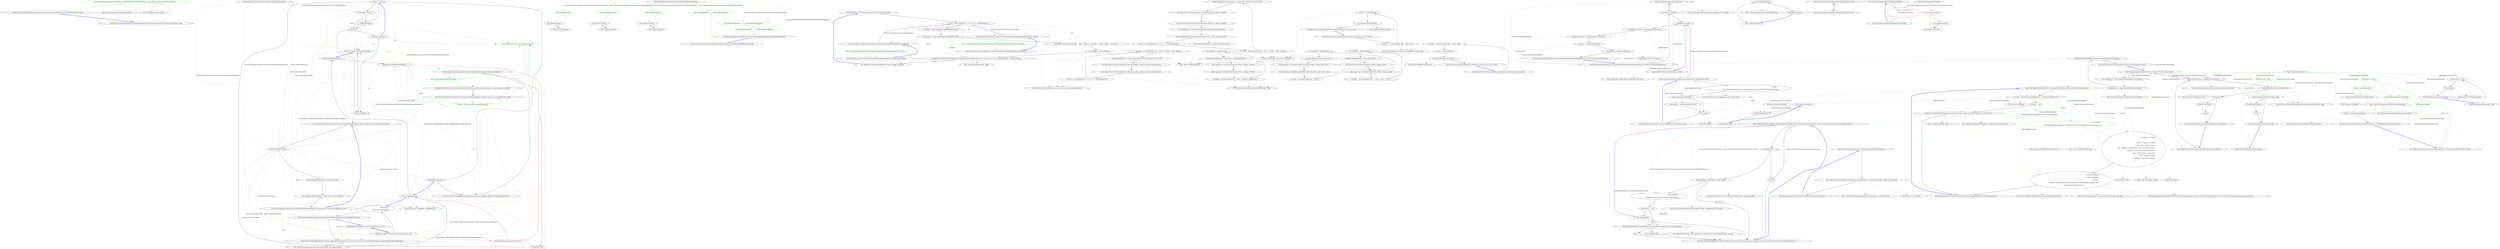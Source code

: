 digraph  {
d51 [label="return templateContents.Replace(''[DETAILS]'', StaticConfiguration.DisableErrorTraces ? String.Empty : context.GetExceptionDetails());", span="108-108", cluster="Nancy.ErrorHandling.DefaultErrorHandler.PopulateErrorInfo(Nancy.HttpStatusCode, Nancy.NancyContext, string)", color=green, community=0];
d50 [label="Entry Nancy.ErrorHandling.DefaultErrorHandler.PopulateErrorInfo(Nancy.HttpStatusCode, Nancy.NancyContext, string)", span="106-106", cluster="Nancy.ErrorHandling.DefaultErrorHandler.PopulateErrorInfo(Nancy.HttpStatusCode, Nancy.NancyContext, string)"];
d52 [label="Exit Nancy.ErrorHandling.DefaultErrorHandler.PopulateErrorInfo(Nancy.HttpStatusCode, Nancy.NancyContext, string)", span="106-106", cluster="Nancy.ErrorHandling.DefaultErrorHandler.PopulateErrorInfo(Nancy.HttpStatusCode, Nancy.NancyContext, string)"];
d53 [label="Entry Nancy.NancyContext.GetExceptionDetails()", span="67-67", cluster="Nancy.NancyContext.GetExceptionDetails()"];
d54 [label="Entry string.Replace(string, string)", span="0-0", cluster="string.Replace(string, string)"];
m1_14 [label="Domain != null", span="65-65", cluster="Nancy.Cookies.NancyCookie.ToString()", file="NancyCookie.cs"];
m1_15 [label="sb.Append(''; domain='')", span="67-67", cluster="Nancy.Cookies.NancyCookie.ToString()", file="NancyCookie.cs"];
m1_16 [label="sb.Append(Domain)", span="68-68", cluster="Nancy.Cookies.NancyCookie.ToString()", file="NancyCookie.cs"];
m1_17 [label=HttpOnly, span="71-71", cluster="Nancy.Cookies.NancyCookie.ToString()", file="NancyCookie.cs"];
m1_18 [label="sb.Append(''; HttpOnly'')", span="73-73", cluster="Nancy.Cookies.NancyCookie.ToString()", file="NancyCookie.cs"];
m1_19 [label="return sb.ToString();", span="76-76", cluster="Nancy.Cookies.NancyCookie.ToString()", file="NancyCookie.cs"];
m1_24 [label="Assert.Equal(result.StatusCode, HttpStatusCode.OK)", span="41-41", cluster="Nancy.ViewEngines.DotLiquid.Tests.Functional.PartialRenderingFixture.Should_render_view_with_singlequoted_partial()", file="NancyCookie.cs", color=green, community=0];
m1_26 [label="Exit Nancy.ViewEngines.DotLiquid.Tests.Functional.PartialRenderingFixture.Should_render_view_with_singlequoted_partial()", span="34-34", cluster="Nancy.ViewEngines.DotLiquid.Tests.Functional.PartialRenderingFixture.Should_render_view_with_singlequoted_partial()", file="NancyCookie.cs"];
m1_20 [label="Exit Nancy.Cookies.NancyCookie.ToString()", span="53-53", cluster="Nancy.Cookies.NancyCookie.ToString()", file="NancyCookie.cs"];
m1_13 [label="sb.Append('' GMT'')", span="62-62", cluster="Nancy.Cookies.NancyCookie.ToString()", file="NancyCookie.cs"];
m1_23 [label="var result = this.browser.Get(''/singlequotedpartial'')", span="38-38", cluster="Nancy.ViewEngines.DotLiquid.Tests.Functional.PartialRenderingFixture.Should_render_view_with_singlequoted_partial()", file="NancyCookie.cs", color=green, community=0];
m1_2 [label="this.browser =\r\n                new Browser(bootstrapper)", span="17-18", cluster="Nancy.ViewEngines.DotLiquid.Tests.Functional.PartialRenderingFixture.PartialRenderingFixture()", file="NancyCookie.cs"];
m1_3 [label="Exit Nancy.ViewEngines.DotLiquid.Tests.Functional.PartialRenderingFixture.PartialRenderingFixture()", span="9-9", cluster="Nancy.ViewEngines.DotLiquid.Tests.Functional.PartialRenderingFixture.PartialRenderingFixture()", file="NancyCookie.cs"];
m1_4 [label="Entry Nancy.Testing.ConfigurableBootstrapper.ConfigurableBootstrapper(System.Action<Nancy.Testing.ConfigurableBootstrapper.ConfigurableBoostrapperConfigurator>)", span="42-42", cluster="Nancy.Testing.ConfigurableBootstrapper.ConfigurableBootstrapper(System.Action<Nancy.Testing.ConfigurableBootstrapper.ConfigurableBoostrapperConfigurator>)", file="NancyCookie.cs"];
m1_5 [label="Entry Nancy.Testing.Browser.Browser(Nancy.Bootstrapper.INancyBootstrapper)", span="26-26", cluster="Nancy.Testing.Browser.Browser(Nancy.Bootstrapper.INancyBootstrapper)", file="NancyCookie.cs"];
m1_6 [label="Entry lambda expression", span="11-15", cluster="lambda expression", file="NancyCookie.cs"];
m1_22 [label="Entry Nancy.ViewEngines.DotLiquid.Tests.Functional.PartialRenderingFixture.Should_render_view_with_singlequoted_partial()", span="34-34", cluster="Nancy.ViewEngines.DotLiquid.Tests.Functional.PartialRenderingFixture.Should_render_view_with_singlequoted_partial()", file="NancyCookie.cs"];
m1_27 [label="Entry Nancy.ViewEngines.DotLiquid.Tests.Functional.PartialRenderingFixture.Should_render_view_with_doublequoted_partial()", span="46-46", cluster="Nancy.ViewEngines.DotLiquid.Tests.Functional.PartialRenderingFixture.Should_render_view_with_doublequoted_partial()", file="NancyCookie.cs"];
m1_7 [label="with.DisableAutoRegistration()", span="12-12", cluster="lambda expression", file="NancyCookie.cs"];
m1_8 [label="with.Module<PartialRenderingModule>()", span="13-13", cluster="lambda expression", file="NancyCookie.cs"];
m1_9 [label="with.RootPathProvider<RootPathProvider>()", span="14-14", cluster="lambda expression", color=red, community=0, file="NancyCookie.cs"];
m1_11 [label="Entry Nancy.Testing.ConfigurableBootstrapper.ConfigurableBoostrapperConfigurator.DisableAutoRegistration()", span="577-577", cluster="Nancy.Testing.ConfigurableBootstrapper.ConfigurableBoostrapperConfigurator.DisableAutoRegistration()", file="NancyCookie.cs"];
m1_12 [label="Entry Nancy.Testing.ConfigurableBootstrapper.ConfigurableBoostrapperConfigurator.Module<T>()", span="659-659", cluster="Nancy.Testing.ConfigurableBootstrapper.ConfigurableBoostrapperConfigurator.Module<T>()", file="NancyCookie.cs"];
m1_10 [label="Exit lambda expression", span="11-15", cluster="lambda expression", file="NancyCookie.cs"];
m1_21 [label="Entry System.Text.StringBuilder.StringBuilder(int)", span="0-0", cluster="System.Text.StringBuilder.StringBuilder(int)", file="NancyCookie.cs"];
m1_25 [label="Entry System.DateTime.ToUniversalTime()", span="0-0", cluster="System.DateTime.ToUniversalTime()", color=green, community=0, file="NancyCookie.cs"];
m1_0 [label="Entry Nancy.Cookies.NancyCookie.NancyCookie(string, string)", span="10-10", cluster="Nancy.Cookies.NancyCookie.NancyCookie(string, string)", file="NancyCookie.cs"];
m1_1 [label="Exit Nancy.Cookies.NancyCookie.NancyCookie(string, string)", span="10-10", cluster="Nancy.Cookies.NancyCookie.NancyCookie(string, string)", file="NancyCookie.cs"];
m1_38 [label="View[''unquotedpartial'']", span="62-62", cluster="lambda expression", color=green, community=0, file="NancyCookie.cs"];
m1_37 [label="Entry lambda expression", span="62-62", cluster="lambda expression", file="NancyCookie.cs"];
m1_39 [label="Exit lambda expression", span="62-62", cluster="lambda expression", file="NancyCookie.cs"];
m1_41 [label="View[''doublequotedpartial'']", span="64-64", cluster="lambda expression", color=green, community=0, file="NancyCookie.cs"];
m1_40 [label="Entry lambda expression", span="64-64", cluster="lambda expression", file="NancyCookie.cs"];
m1_42 [label="Exit lambda expression", span="64-64", cluster="lambda expression", file="NancyCookie.cs"];
m1_44 [label="View[''singlequotedpartial'']", span="66-66", cluster="lambda expression", color=green, community=0, file="NancyCookie.cs"];
m1_43 [label="Entry lambda expression", span="66-66", cluster="lambda expression", file="NancyCookie.cs"];
m1_45 [label="Exit lambda expression", span="66-66", cluster="lambda expression", file="NancyCookie.cs"];
m1_28 [label="Nancy.Cookies.NancyCookie", span="", cluster="Nancy.ViewEngines.DotLiquid.Tests.Functional.PartialRenderingFixture.Should_render_view_with_doublequoted_partial()", file="NancyCookie.cs"];
m1_29 [label="Assert.Equal(result.StatusCode, HttpStatusCode.OK)", span="53-53", cluster="Nancy.ViewEngines.DotLiquid.Tests.Functional.PartialRenderingFixture.Should_render_view_with_doublequoted_partial()", file="NancyCookie.cs"];
m1_30 [label="Assert.Equal(result.Body.AsString(), ''This content is from the partial'')", span="54-54", cluster="Nancy.ViewEngines.DotLiquid.Tests.Functional.PartialRenderingFixture.Should_render_view_with_doublequoted_partial()", file="NancyCookie.cs"];
m1_31 [label="Exit Nancy.ViewEngines.DotLiquid.Tests.Functional.PartialRenderingFixture.Should_render_view_with_doublequoted_partial()", span="46-46", cluster="Nancy.ViewEngines.DotLiquid.Tests.Functional.PartialRenderingFixture.Should_render_view_with_doublequoted_partial()", file="NancyCookie.cs"];
m1_32 [label="Entry Nancy.ViewEngines.DotLiquid.Tests.Functional.PartialRenderingModule.PartialRenderingModule()", span="60-60", cluster="Nancy.ViewEngines.DotLiquid.Tests.Functional.PartialRenderingModule.PartialRenderingModule()", file="NancyCookie.cs"];
m1_33 [label="Get[''/unquotedpartial''] = _ => View[''unquotedpartial'']", span="62-62", cluster="Nancy.ViewEngines.DotLiquid.Tests.Functional.PartialRenderingModule.PartialRenderingModule()", color=green, community=0, file="NancyCookie.cs"];
m1_34 [label="Get[''/doublequotedpartial''] = _ => View[''doublequotedpartial'']", span="64-64", cluster="Nancy.ViewEngines.DotLiquid.Tests.Functional.PartialRenderingModule.PartialRenderingModule()", color=green, community=0, file="NancyCookie.cs"];
m1_35 [label="Get[''/singlequotedpartial''] = _ => View[''singlequotedpartial'']", span="66-66", cluster="Nancy.ViewEngines.DotLiquid.Tests.Functional.PartialRenderingModule.PartialRenderingModule()", color=green, community=0, file="NancyCookie.cs"];
m1_36 [label="Exit Nancy.ViewEngines.DotLiquid.Tests.Functional.PartialRenderingModule.PartialRenderingModule()", span="60-60", cluster="Nancy.ViewEngines.DotLiquid.Tests.Functional.PartialRenderingModule.PartialRenderingModule()", file="NancyCookie.cs"];
m1_46 [label="Nancy.ViewEngines.DotLiquid.Tests.Functional.PartialRenderingFixture", span="", file="NancyCookie.cs"];
m1_47 [label="Nancy.ViewEngines.DotLiquid.Tests.Functional.PartialRenderingModule", span="", file="NancyCookie.cs"];
m2_32 [label="Entry Nancy.Tests.Unit.NancyCookieFixture.Should_stringify_everyting()", span="84-84", cluster="Nancy.Tests.Unit.NancyCookieFixture.Should_stringify_everyting()", file="NancyCookieFixture.cs"];
m2_33 [label="var date = new DateTime(2016, 11, 8, 9, 10, 11, DateTimeKind.Utc)", span="87-87", cluster="Nancy.Tests.Unit.NancyCookieFixture.Should_stringify_everyting()", file="NancyCookieFixture.cs"];
m2_34 [label="var tuesday = GetInvariantAbbreviatedWeekdayName(date)", span="88-88", cluster="Nancy.Tests.Unit.NancyCookieFixture.Should_stringify_everyting()", file="NancyCookieFixture.cs"];
m2_35 [label="var november = GetInvariantAbbreviatedMonthName(date)", span="89-89", cluster="Nancy.Tests.Unit.NancyCookieFixture.Should_stringify_everyting()", file="NancyCookieFixture.cs"];
m2_36 [label="var cookie = new NancyCookie(''paul'', ''blind'') { Expires = date, Path = ''/frank'', Domain = ''gmail.com'' }", span="90-90", cluster="Nancy.Tests.Unit.NancyCookieFixture.Should_stringify_everyting()", file="NancyCookieFixture.cs"];
m2_38 [label="stringified.ShouldEqual(string.Format(''paul=blind; path=/frank; expires={0}, 08-{1}-2016 09:10:11 GMT; domain=gmail.com'', tuesday, november))", span="96-96", cluster="Nancy.Tests.Unit.NancyCookieFixture.Should_stringify_everyting()", file="NancyCookieFixture.cs"];
m2_37 [label="var stringified = cookie.ToString()", span="93-93", cluster="Nancy.Tests.Unit.NancyCookieFixture.Should_stringify_everyting()", file="NancyCookieFixture.cs"];
m2_39 [label="Exit Nancy.Tests.Unit.NancyCookieFixture.Should_stringify_everyting()", span="84-84", cluster="Nancy.Tests.Unit.NancyCookieFixture.Should_stringify_everyting()", file="NancyCookieFixture.cs"];
m2_7 [label="Entry object.ShouldEqual(object)", span="80-80", cluster="object.ShouldEqual(object)", file="NancyCookieFixture.cs"];
m2_41 [label="Entry Nancy.Tests.Unit.NancyCookieFixture.GetInvariantAbbreviatedMonthName(System.DateTime)", span="119-119", cluster="Nancy.Tests.Unit.NancyCookieFixture.GetInvariantAbbreviatedMonthName(System.DateTime)", file="NancyCookieFixture.cs"];
m2_56 [label="return CultureInfo.InvariantCulture.DateTimeFormat.AbbreviatedMonthNames[dateTime.Month - 1];", span="121-121", cluster="Nancy.Tests.Unit.NancyCookieFixture.GetInvariantAbbreviatedMonthName(System.DateTime)", file="NancyCookieFixture.cs", color=green, community=0];
m2_57 [label="Exit Nancy.Tests.Unit.NancyCookieFixture.GetInvariantAbbreviatedMonthName(System.DateTime)", span="119-119", cluster="Nancy.Tests.Unit.NancyCookieFixture.GetInvariantAbbreviatedMonthName(System.DateTime)", file="NancyCookieFixture.cs"];
m2_5 [label="Entry Nancy.Cookies.NancyCookie.NancyCookie(string, string)", span="10-10", cluster="Nancy.Cookies.NancyCookie.NancyCookie(string, string)", file="NancyCookieFixture.cs"];
m2_50 [label="Entry Nancy.Tests.Unit.NancyCookieFixture.Should_add_http_only_if_set_to_true()", span="110-110", cluster="Nancy.Tests.Unit.NancyCookieFixture.Should_add_http_only_if_set_to_true()", file="NancyCookieFixture.cs"];
m2_51 [label="var cookie = new NancyCookie(''Test'', ''Value'', true)", span="112-112", cluster="Nancy.Tests.Unit.NancyCookieFixture.Should_add_http_only_if_set_to_true()", file="NancyCookieFixture.cs"];
m2_52 [label="var result = cookie.ToString()", span="114-114", cluster="Nancy.Tests.Unit.NancyCookieFixture.Should_add_http_only_if_set_to_true()", file="NancyCookieFixture.cs"];
m2_53 [label="result.ShouldContain(''HttpOnly'')", span="116-116", cluster="Nancy.Tests.Unit.NancyCookieFixture.Should_add_http_only_if_set_to_true()", file="NancyCookieFixture.cs"];
m2_54 [label="Exit Nancy.Tests.Unit.NancyCookieFixture.Should_add_http_only_if_set_to_true()", span="110-110", cluster="Nancy.Tests.Unit.NancyCookieFixture.Should_add_http_only_if_set_to_true()", file="NancyCookieFixture.cs"];
m2_14 [label="Entry Nancy.Tests.Unit.NancyCookieFixture.Should_stringify_an_expiry_to_english()", span="36-36", cluster="Nancy.Tests.Unit.NancyCookieFixture.Should_stringify_an_expiry_to_english()", file="NancyCookieFixture.cs"];
m2_15 [label="var originalCulture = System.Threading.Thread.CurrentThread.CurrentCulture", span="38-38", cluster="Nancy.Tests.Unit.NancyCookieFixture.Should_stringify_an_expiry_to_english()", file="NancyCookieFixture.cs"];
m2_16 [label="System.Threading.Thread.CurrentThread.CurrentCulture = new CultureInfo(''fr-FR'')", span="42-42", cluster="Nancy.Tests.Unit.NancyCookieFixture.Should_stringify_an_expiry_to_english()", file="NancyCookieFixture.cs"];
m2_17 [label="var date = new DateTime(2015, 10, 8, 9, 10, 11, DateTimeKind.Utc)", span="43-43", cluster="Nancy.Tests.Unit.NancyCookieFixture.Should_stringify_an_expiry_to_english()", file="NancyCookieFixture.cs"];
m2_18 [label="var cookie = new NancyCookie(''leto'', ''worm'') { Expires = date }.ToString()", span="46-46", cluster="Nancy.Tests.Unit.NancyCookieFixture.Should_stringify_an_expiry_to_english()", file="NancyCookieFixture.cs"];
m2_19 [label="cookie.ShouldEqual(''leto=worm; path=/; expires=Thu, 08-Oct-2015 09:10:11 GMT'')", span="49-49", cluster="Nancy.Tests.Unit.NancyCookieFixture.Should_stringify_an_expiry_to_english()", file="NancyCookieFixture.cs"];
m2_20 [label="Exit Nancy.Tests.Unit.NancyCookieFixture.Should_stringify_an_expiry_to_english()", span="36-36", cluster="Nancy.Tests.Unit.NancyCookieFixture.Should_stringify_an_expiry_to_english()", file="NancyCookieFixture.cs"];
m2_8 [label="Entry Nancy.Tests.Unit.NancyCookieFixture.Should_stringify_an_expiry_to_gmt_and_stupid_format()", span="23-23", cluster="Nancy.Tests.Unit.NancyCookieFixture.Should_stringify_an_expiry_to_gmt_and_stupid_format()", file="NancyCookieFixture.cs"];
m2_9 [label="var date = new DateTime(2015, 10, 8, 9, 10, 11, DateTimeKind.Utc)", span="26-26", cluster="Nancy.Tests.Unit.NancyCookieFixture.Should_stringify_an_expiry_to_gmt_and_stupid_format()", file="NancyCookieFixture.cs"];
m2_10 [label="var cookie = new NancyCookie(''leto'', ''worm'') { Expires = date }.ToString()", span="29-29", cluster="Nancy.Tests.Unit.NancyCookieFixture.Should_stringify_an_expiry_to_gmt_and_stupid_format()", file="NancyCookieFixture.cs"];
m2_11 [label="cookie.ShouldEqual(''leto=worm; path=/; expires=Thu, 08-Oct-2015 09:10:11 GMT'')", span="32-32", cluster="Nancy.Tests.Unit.NancyCookieFixture.Should_stringify_an_expiry_to_gmt_and_stupid_format()", file="NancyCookieFixture.cs"];
m2_12 [label="Exit Nancy.Tests.Unit.NancyCookieFixture.Should_stringify_an_expiry_to_gmt_and_stupid_format()", span="23-23", cluster="Nancy.Tests.Unit.NancyCookieFixture.Should_stringify_an_expiry_to_gmt_and_stupid_format()", file="NancyCookieFixture.cs"];
m2_42 [label="Entry string.Format(string, object, object)", span="0-0", cluster="string.Format(string, object, object)", file="NancyCookieFixture.cs"];
m2_40 [label="Entry Nancy.Tests.Unit.NancyCookieFixture.GetInvariantAbbreviatedWeekdayName(System.DateTime)", span="124-124", cluster="Nancy.Tests.Unit.NancyCookieFixture.GetInvariantAbbreviatedWeekdayName(System.DateTime)", file="NancyCookieFixture.cs"];
m2_58 [label="return CultureInfo.InvariantCulture.DateTimeFormat.AbbreviatedDayNames[(int)dateTime.DayOfWeek];", span="126-126", cluster="Nancy.Tests.Unit.NancyCookieFixture.GetInvariantAbbreviatedWeekdayName(System.DateTime)", file="NancyCookieFixture.cs", color=green, community=0];
m2_59 [label="Exit Nancy.Tests.Unit.NancyCookieFixture.GetInvariantAbbreviatedWeekdayName(System.DateTime)", span="124-124", cluster="Nancy.Tests.Unit.NancyCookieFixture.GetInvariantAbbreviatedWeekdayName(System.DateTime)", file="NancyCookieFixture.cs"];
m2_6 [label="Entry Nancy.Cookies.NancyCookie.ToString()", span="53-53", cluster="Nancy.Cookies.NancyCookie.ToString()", file="NancyCookieFixture.cs"];
m2_43 [label="Entry Nancy.Tests.Unit.NancyCookieFixture.Should_not_add_http_only_if_set_to_false()", span="100-100", cluster="Nancy.Tests.Unit.NancyCookieFixture.Should_not_add_http_only_if_set_to_false()", file="NancyCookieFixture.cs"];
m2_44 [label="var cookie = new NancyCookie(''Test'', ''Value'', false)", span="102-102", cluster="Nancy.Tests.Unit.NancyCookieFixture.Should_not_add_http_only_if_set_to_false()", file="NancyCookieFixture.cs"];
m2_45 [label="var result = cookie.ToString()", span="104-104", cluster="Nancy.Tests.Unit.NancyCookieFixture.Should_not_add_http_only_if_set_to_false()", file="NancyCookieFixture.cs"];
m2_46 [label="result.ShouldNotContain(''HttpOnly'')", span="106-106", cluster="Nancy.Tests.Unit.NancyCookieFixture.Should_not_add_http_only_if_set_to_false()", file="NancyCookieFixture.cs"];
m2_47 [label="Exit Nancy.Tests.Unit.NancyCookieFixture.Should_not_add_http_only_if_set_to_false()", span="100-100", cluster="Nancy.Tests.Unit.NancyCookieFixture.Should_not_add_http_only_if_set_to_false()", file="NancyCookieFixture.cs"];
m2_13 [label="Entry System.DateTime.DateTime(int, int, int, int, int, int, System.DateTimeKind)", span="0-0", cluster="System.DateTime.DateTime(int, int, int, int, int, int, System.DateTimeKind)", file="NancyCookieFixture.cs"];
m2_27 [label="Entry Nancy.Tests.Unit.NancyCookieFixture.Should_stringify_a_path()", span="71-71", cluster="Nancy.Tests.Unit.NancyCookieFixture.Should_stringify_a_path()", file="NancyCookieFixture.cs"];
m2_28 [label="var cookie = new NancyCookie(''leto'', ''worm'') { Path = ''/nancy'' }", span="74-74", cluster="Nancy.Tests.Unit.NancyCookieFixture.Should_stringify_a_path()", file="NancyCookieFixture.cs"];
m2_29 [label="var stringified = cookie.ToString()", span="77-77", cluster="Nancy.Tests.Unit.NancyCookieFixture.Should_stringify_a_path()", file="NancyCookieFixture.cs"];
m2_30 [label="stringified.ShouldEqual(''leto=worm; path=/nancy'')", span="80-80", cluster="Nancy.Tests.Unit.NancyCookieFixture.Should_stringify_a_path()", file="NancyCookieFixture.cs"];
m2_31 [label="Exit Nancy.Tests.Unit.NancyCookieFixture.Should_stringify_a_path()", span="71-71", cluster="Nancy.Tests.Unit.NancyCookieFixture.Should_stringify_a_path()", file="NancyCookieFixture.cs"];
m2_49 [label="Entry string.ShouldNotContain(string)", span="60-60", cluster="string.ShouldNotContain(string)", file="NancyCookieFixture.cs"];
m2_22 [label="Entry Nancy.Tests.Unit.NancyCookieFixture.Should_stringify_a_domain()", span="58-58", cluster="Nancy.Tests.Unit.NancyCookieFixture.Should_stringify_a_domain()", file="NancyCookieFixture.cs"];
m2_23 [label="var cookie = new NancyCookie(''leto'', ''worm'') { Domain = ''google.com'' }", span="61-61", cluster="Nancy.Tests.Unit.NancyCookieFixture.Should_stringify_a_domain()", file="NancyCookieFixture.cs"];
m2_24 [label="var stringified = cookie.ToString()", span="64-64", cluster="Nancy.Tests.Unit.NancyCookieFixture.Should_stringify_a_domain()", file="NancyCookieFixture.cs"];
m2_25 [label="stringified.ShouldEqual(''leto=worm; path=/; domain=google.com'')", span="67-67", cluster="Nancy.Tests.Unit.NancyCookieFixture.Should_stringify_a_domain()", file="NancyCookieFixture.cs"];
m2_26 [label="Exit Nancy.Tests.Unit.NancyCookieFixture.Should_stringify_a_domain()", span="58-58", cluster="Nancy.Tests.Unit.NancyCookieFixture.Should_stringify_a_domain()", file="NancyCookieFixture.cs"];
m2_55 [label="Entry string.ShouldContain(string)", span="55-55", cluster="string.ShouldContain(string)", file="NancyCookieFixture.cs"];
m2_0 [label="Entry Nancy.Tests.Unit.NancyCookieFixture.Should_stringify_a_simple_name_value()", span="10-10", cluster="Nancy.Tests.Unit.NancyCookieFixture.Should_stringify_a_simple_name_value()", file="NancyCookieFixture.cs"];
m2_1 [label="var cookie = new NancyCookie(''leto'', ''worm'')", span="13-13", cluster="Nancy.Tests.Unit.NancyCookieFixture.Should_stringify_a_simple_name_value()", file="NancyCookieFixture.cs"];
m2_2 [label="var stringified = cookie.ToString()", span="16-16", cluster="Nancy.Tests.Unit.NancyCookieFixture.Should_stringify_a_simple_name_value()", file="NancyCookieFixture.cs"];
m2_3 [label="stringified.ShouldEqual(''leto=worm; path=/'')", span="19-19", cluster="Nancy.Tests.Unit.NancyCookieFixture.Should_stringify_a_simple_name_value()", file="NancyCookieFixture.cs"];
m2_4 [label="Exit Nancy.Tests.Unit.NancyCookieFixture.Should_stringify_a_simple_name_value()", span="10-10", cluster="Nancy.Tests.Unit.NancyCookieFixture.Should_stringify_a_simple_name_value()", file="NancyCookieFixture.cs"];
m2_48 [label="Entry Nancy.Cookies.NancyCookie.NancyCookie(string, string, bool)", span="15-15", cluster="Nancy.Cookies.NancyCookie.NancyCookie(string, string, bool)", file="NancyCookieFixture.cs"];
m2_21 [label="Entry System.Globalization.CultureInfo.CultureInfo(string)", span="0-0", cluster="System.Globalization.CultureInfo.CultureInfo(string)", file="NancyCookieFixture.cs"];
m3_97 [label="Entry System.Net.HttpListenerResponse.AddHeader(string, string)", span="0-0", cluster="System.Net.HttpListenerResponse.AddHeader(string, string)", file="NancyHost.cs"];
m3_106 [label="Entry System.Net.Cookie.Cookie(string, string, string, string)", span="0-0", cluster="System.Net.Cookie.Cookie(string, string, string, string)", file="NancyHost.cs"];
m3_62 [label="Entry Unk.GetUrlAndPathComponents", span="", cluster="Unk.GetUrlAndPathComponents", file="NancyHost.cs"];
m3_87 [label="Entry long.TryParse(string, System.Globalization.NumberStyles, System.IFormatProvider, out long)", span="0-0", cluster="long.TryParse(string, System.Globalization.NumberStyles, System.IFormatProvider, out long)", file="NancyHost.cs"];
m3_67 [label="Entry Nancy.Request.Request(string, Nancy.Url, Nancy.IO.RequestStream, System.Collections.Generic.IDictionary<string, System.Collections.Generic.IEnumerable<string>>)", span="46-46", cluster="Nancy.Request.Request(string, Nancy.Url, Nancy.IO.RequestStream, System.Collections.Generic.IDictionary<string, System.Collections.Generic.IEnumerable<string>>)", file="NancyHost.cs"];
m3_37 [label="Entry Nancy.INancyEngine.HandleRequest(Nancy.Request)", span="34-34", cluster="Nancy.INancyEngine.HandleRequest(Nancy.Request)", file="NancyHost.cs"];
m3_47 [label="Entry System.Uri.Uri(string)", span="0-0", cluster="System.Uri.Uri(string)", file="NancyHost.cs"];
m3_68 [label="Entry Nancy.IO.RequestStream.FromStream(System.IO.Stream, long, bool)", span="224-224", cluster="Nancy.IO.RequestStream.FromStream(System.IO.Stream, long, bool)", file="NancyHost.cs"];
m3_30 [label="Entry System.Net.HttpListener.EndGetContext(System.IAsyncResult)", span="0-0", cluster="System.Net.HttpListener.EndGetContext(System.IAsyncResult)", file="NancyHost.cs"];
m3_72 [label="Entry Unk.IsBaseOf", span="", cluster="Unk.IsBaseOf", file="NancyHost.cs"];
m3_10 [label="Entry System.Uri.ToString()", span="0-0", cluster="System.Uri.ToString()", file="NancyHost.cs"];
m3_14 [label="Entry Nancy.Hosting.Self.NancyHost.Start()", span="44-44", cluster="Nancy.Hosting.Self.NancyHost.Start()", file="NancyHost.cs"];
m3_15 [label="shouldContinue = true", span="46-46", cluster="Nancy.Hosting.Self.NancyHost.Start()", color=green, community=0, file="NancyHost.cs"];
m3_16 [label="listener.Start()", span="48-48", cluster="Nancy.Hosting.Self.NancyHost.Start()", color=green, community=0, file="NancyHost.cs"];
m3_17 [label="listener.BeginGetContext(GotCallback, null)", span="51-51", cluster="Nancy.Hosting.Self.NancyHost.Start()", file="NancyHost.cs"];
m3_18 [label=HttpListenerException, span="53-53", cluster="Nancy.Hosting.Self.NancyHost.Start()", file="NancyHost.cs"];
m3_19 [label="return;", span="56-56", cluster="Nancy.Hosting.Self.NancyHost.Start()", file="NancyHost.cs"];
m3_20 [label="Exit Nancy.Hosting.Self.NancyHost.Start()", span="44-44", cluster="Nancy.Hosting.Self.NancyHost.Start()", file="NancyHost.cs"];
m3_59 [label="Entry string.Format(string, object)", span="0-0", cluster="string.Format(string, object)", file="NancyHost.cs"];
m3_36 [label="Entry Nancy.Hosting.Self.NancyHost.ConvertRequestToNancyRequest(System.Net.HttpListenerRequest)", span="99-99", cluster="Nancy.Hosting.Self.NancyHost.ConvertRequestToNancyRequest(System.Net.HttpListenerRequest)", file="NancyHost.cs"];
m3_52 [label="var expectedRequestLength =\r\n                GetExpectedRequestLength(request.Headers.ToDictionary())", span="108-109", cluster="Nancy.Hosting.Self.NancyHost.ConvertRequestToNancyRequest(System.Net.HttpListenerRequest)", color=green, community=0, file="NancyHost.cs"];
m3_50 [label="baseUri == null", span="103-103", cluster="Nancy.Hosting.Self.NancyHost.ConvertRequestToNancyRequest(System.Net.HttpListenerRequest)", file="NancyHost.cs"];
m3_53 [label="var relativeUrl =\r\n                GetUrlAndPathComponents(baseUri).MakeRelativeUri(GetUrlAndPathComponents(request.Url))", span="111-112", cluster="Nancy.Hosting.Self.NancyHost.ConvertRequestToNancyRequest(System.Net.HttpListenerRequest)", color=green, community=0, file="NancyHost.cs"];
m3_55 [label="return new Request(\r\n                request.HttpMethod,\r\n                nancyUrl,\r\n                RequestStream.FromStream(request.InputStream, expectedRequestLength, true),\r\n                request.Headers.ToDictionary());", span="125-129", cluster="Nancy.Hosting.Self.NancyHost.ConvertRequestToNancyRequest(System.Net.HttpListenerRequest)", file="NancyHost.cs"];
m3_49 [label="var baseUri = baseUriList.FirstOrDefault(uri => uri.IsBaseOf(request.Url))", span="101-101", cluster="Nancy.Hosting.Self.NancyHost.ConvertRequestToNancyRequest(System.Net.HttpListenerRequest)", file="NancyHost.cs"];
m3_54 [label="var nancyUrl = new Url\r\n            {\r\n                Scheme = request.Url.Scheme,\r\n                HostName = request.Url.Host,\r\n                Port = request.Url.IsDefaultPort ? null : (int?)request.Url.Port,\r\n                BasePath = baseUri.AbsolutePath.TrimEnd('/'),\r\n                Path = string.Concat(''/'', relativeUrl),\r\n                Query = request.Url.Query,\r\n                Fragment = request.Url.Fragment,\r\n            }", span="114-123", cluster="Nancy.Hosting.Self.NancyHost.ConvertRequestToNancyRequest(System.Net.HttpListenerRequest)", file="NancyHost.cs"];
m3_51 [label="throw new InvalidOperationException(String.Format(''Unable to locate base URI for request: {0}'',request.Url));", span="105-105", cluster="Nancy.Hosting.Self.NancyHost.ConvertRequestToNancyRequest(System.Net.HttpListenerRequest)", file="NancyHost.cs"];
m3_56 [label="Exit Nancy.Hosting.Self.NancyHost.ConvertRequestToNancyRequest(System.Net.HttpListenerRequest)", span="99-99", cluster="Nancy.Hosting.Self.NancyHost.ConvertRequestToNancyRequest(System.Net.HttpListenerRequest)", file="NancyHost.cs"];
m3_48 [label="Entry System.Uri.GetComponents(System.UriComponents, System.UriFormat)", span="0-0", cluster="System.Uri.GetComponents(System.UriComponents, System.UriFormat)", file="NancyHost.cs"];
m3_61 [label="Entry Nancy.Hosting.Self.NancyHost.GetExpectedRequestLength(System.Collections.Generic.IDictionary<string, System.Collections.Generic.IEnumerable<string>>)", span="132-132", cluster="Nancy.Hosting.Self.NancyHost.GetExpectedRequestLength(System.Collections.Generic.IDictionary<string, System.Collections.Generic.IEnumerable<string>>)", file="NancyHost.cs"];
m3_73 [label="incomingHeaders == null", span="134-134", cluster="Nancy.Hosting.Self.NancyHost.GetExpectedRequestLength(System.Collections.Generic.IDictionary<string, System.Collections.Generic.IEnumerable<string>>)", file="NancyHost.cs"];
m3_75 [label="!incomingHeaders.ContainsKey(''Content-Length'')", span="139-139", cluster="Nancy.Hosting.Self.NancyHost.GetExpectedRequestLength(System.Collections.Generic.IDictionary<string, System.Collections.Generic.IEnumerable<string>>)", file="NancyHost.cs"];
m3_77 [label="var headerValue =\r\n                incomingHeaders[''Content-Length''].SingleOrDefault()", span="144-145", cluster="Nancy.Hosting.Self.NancyHost.GetExpectedRequestLength(System.Collections.Generic.IDictionary<string, System.Collections.Generic.IEnumerable<string>>)", file="NancyHost.cs"];
m3_74 [label="return 0;", span="136-136", cluster="Nancy.Hosting.Self.NancyHost.GetExpectedRequestLength(System.Collections.Generic.IDictionary<string, System.Collections.Generic.IEnumerable<string>>)", file="NancyHost.cs"];
m3_80 [label="long contentLength", span="152-152", cluster="Nancy.Hosting.Self.NancyHost.GetExpectedRequestLength(System.Collections.Generic.IDictionary<string, System.Collections.Generic.IEnumerable<string>>)", file="NancyHost.cs"];
m3_76 [label="return 0;", span="141-141", cluster="Nancy.Hosting.Self.NancyHost.GetExpectedRequestLength(System.Collections.Generic.IDictionary<string, System.Collections.Generic.IEnumerable<string>>)", file="NancyHost.cs"];
m3_79 [label="return 0;", span="149-149", cluster="Nancy.Hosting.Self.NancyHost.GetExpectedRequestLength(System.Collections.Generic.IDictionary<string, System.Collections.Generic.IEnumerable<string>>)", file="NancyHost.cs"];
m3_82 [label="return 0;", span="155-155", cluster="Nancy.Hosting.Self.NancyHost.GetExpectedRequestLength(System.Collections.Generic.IDictionary<string, System.Collections.Generic.IEnumerable<string>>)", file="NancyHost.cs"];
m3_83 [label="return contentLength;", span="158-158", cluster="Nancy.Hosting.Self.NancyHost.GetExpectedRequestLength(System.Collections.Generic.IDictionary<string, System.Collections.Generic.IEnumerable<string>>)", file="NancyHost.cs"];
m3_78 [label="headerValue == null", span="147-147", cluster="Nancy.Hosting.Self.NancyHost.GetExpectedRequestLength(System.Collections.Generic.IDictionary<string, System.Collections.Generic.IEnumerable<string>>)", file="NancyHost.cs"];
m3_81 [label="!long.TryParse(headerValue, NumberStyles.Any, CultureInfo.InvariantCulture, out contentLength)", span="153-153", cluster="Nancy.Hosting.Self.NancyHost.GetExpectedRequestLength(System.Collections.Generic.IDictionary<string, System.Collections.Generic.IEnumerable<string>>)", file="NancyHost.cs"];
m3_84 [label="Exit Nancy.Hosting.Self.NancyHost.GetExpectedRequestLength(System.Collections.Generic.IDictionary<string, System.Collections.Generic.IEnumerable<string>>)", span="132-132", cluster="Nancy.Hosting.Self.NancyHost.GetExpectedRequestLength(System.Collections.Generic.IDictionary<string, System.Collections.Generic.IEnumerable<string>>)", file="NancyHost.cs"];
m3_64 [label="Entry Nancy.Url.Url()", span="14-14", cluster="Nancy.Url.Url()", file="NancyHost.cs"];
m3_99 [label="Entry System.Net.CookieCollection.Add(System.Net.Cookie)", span="0-0", cluster="System.Net.CookieCollection.Add(System.Net.Cookie)", file="NancyHost.cs"];
m3_13 [label="Entry Nancy.Bootstrapper.INancyBootstrapper.GetEngine()", span="16-16", cluster="Nancy.Bootstrapper.INancyBootstrapper.GetEngine()", file="NancyHost.cs"];
m3_38 [label="Entry Nancy.Hosting.Self.NancyHost.ConvertNancyResponseToResponse(Nancy.Response, System.Net.HttpListenerResponse)", span="161-161", cluster="Nancy.Hosting.Self.NancyHost.ConvertNancyResponseToResponse(Nancy.Response, System.Net.HttpListenerResponse)", file="NancyHost.cs"];
m3_88 [label="nancyResponse.Headers", span="163-163", cluster="Nancy.Hosting.Self.NancyHost.ConvertNancyResponseToResponse(Nancy.Response, System.Net.HttpListenerResponse)", file="NancyHost.cs"];
m3_89 [label="response.AddHeader(header.Key, header.Value)", span="165-165", cluster="Nancy.Hosting.Self.NancyHost.ConvertNancyResponseToResponse(Nancy.Response, System.Net.HttpListenerResponse)", file="NancyHost.cs"];
m3_90 [label="nancyResponse.Cookies", span="168-168", cluster="Nancy.Hosting.Self.NancyHost.ConvertNancyResponseToResponse(Nancy.Response, System.Net.HttpListenerResponse)", file="NancyHost.cs"];
m3_91 [label="response.Cookies.Add(ConvertCookie(nancyCookie))", span="170-170", cluster="Nancy.Hosting.Self.NancyHost.ConvertNancyResponseToResponse(Nancy.Response, System.Net.HttpListenerResponse)", file="NancyHost.cs"];
m3_92 [label="response.ContentType = nancyResponse.ContentType", span="173-173", cluster="Nancy.Hosting.Self.NancyHost.ConvertNancyResponseToResponse(Nancy.Response, System.Net.HttpListenerResponse)", file="NancyHost.cs"];
m3_93 [label="response.StatusCode = (int)nancyResponse.StatusCode", span="174-174", cluster="Nancy.Hosting.Self.NancyHost.ConvertNancyResponseToResponse(Nancy.Response, System.Net.HttpListenerResponse)", file="NancyHost.cs"];
m3_94 [label="var output = response.OutputStream", span="176-176", cluster="Nancy.Hosting.Self.NancyHost.ConvertNancyResponseToResponse(Nancy.Response, System.Net.HttpListenerResponse)", file="NancyHost.cs"];
m3_95 [label="nancyResponse.Contents.Invoke(output)", span="178-178", cluster="Nancy.Hosting.Self.NancyHost.ConvertNancyResponseToResponse(Nancy.Response, System.Net.HttpListenerResponse)", file="NancyHost.cs"];
m3_96 [label="Exit Nancy.Hosting.Self.NancyHost.ConvertNancyResponseToResponse(Nancy.Response, System.Net.HttpListenerResponse)", span="161-161", cluster="Nancy.Hosting.Self.NancyHost.ConvertNancyResponseToResponse(Nancy.Response, System.Net.HttpListenerResponse)", file="NancyHost.cs"];
m3_100 [label="Entry System.Action<T>.Invoke(T)", span="0-0", cluster="System.Action<T>.Invoke(T)", file="NancyHost.cs"];
m3_58 [label="Entry System.InvalidOperationException.InvalidOperationException(string)", span="0-0", cluster="System.InvalidOperationException.InvalidOperationException(string)", file="NancyHost.cs"];
m3_60 [label="Entry System.Collections.Specialized.NameValueCollection.ToDictionary()", span="8-8", cluster="System.Collections.Specialized.NameValueCollection.ToDictionary()", file="NancyHost.cs"];
m3_12 [label="Entry Nancy.Bootstrapper.INancyBootstrapper.Initialise()", span="10-10", cluster="Nancy.Bootstrapper.INancyBootstrapper.Initialise()", file="NancyHost.cs"];
m3_11 [label="Entry System.Net.HttpListenerPrefixCollection.Add(string)", span="0-0", cluster="System.Net.HttpListenerPrefixCollection.Add(string)", file="NancyHost.cs"];
m3_63 [label="Entry System.Uri.MakeRelativeUri(System.Uri)", span="0-0", cluster="System.Uri.MakeRelativeUri(System.Uri)", file="NancyHost.cs"];
m3_86 [label="Entry System.Collections.Generic.IEnumerable<TSource>.SingleOrDefault<TSource>()", span="0-0", cluster="System.Collections.Generic.IEnumerable<TSource>.SingleOrDefault<TSource>()", file="NancyHost.cs"];
m3_43 [label="Entry System.Net.HttpListener.Stop()", span="0-0", cluster="System.Net.HttpListener.Stop()", file="NancyHost.cs"];
m3_66 [label="Entry string.Concat(object, object)", span="0-0", cluster="string.Concat(object, object)", file="NancyHost.cs"];
m3_39 [label="Entry Nancy.Hosting.Self.NancyHost.Stop()", span="85-85", cluster="Nancy.Hosting.Self.NancyHost.Stop()", file="NancyHost.cs"];
m3_40 [label="shouldContinue = false", span="87-87", cluster="Nancy.Hosting.Self.NancyHost.Stop()", file="NancyHost.cs"];
m3_41 [label="listener.Stop()", span="88-88", cluster="Nancy.Hosting.Self.NancyHost.Stop()", file="NancyHost.cs"];
m3_42 [label="Exit Nancy.Hosting.Self.NancyHost.Stop()", span="85-85", cluster="Nancy.Hosting.Self.NancyHost.Stop()", file="NancyHost.cs"];
m3_85 [label="Entry System.Collections.Generic.IDictionary<TKey, TValue>.ContainsKey(TKey)", span="0-0", cluster="System.Collections.Generic.IDictionary<TKey, TValue>.ContainsKey(TKey)", file="NancyHost.cs"];
m3_69 [label="Entry lambda expression", span="101-101", cluster="lambda expression", file="NancyHost.cs"];
m3_70 [label="uri.IsBaseOf(request.Url)", span="101-101", cluster="lambda expression", file="NancyHost.cs"];
m3_71 [label="Exit lambda expression", span="101-101", cluster="lambda expression", file="NancyHost.cs"];
m3_57 [label="Entry Unk.FirstOrDefault", span="", cluster="Unk.FirstOrDefault", file="NancyHost.cs"];
m3_21 [label="Entry System.Net.HttpListener.Start()", span="0-0", cluster="System.Net.HttpListener.Start()", file="NancyHost.cs"];
m3_98 [label="Entry Nancy.Hosting.Self.NancyHost.ConvertCookie(Nancy.Cookies.INancyCookie)", span="182-182", cluster="Nancy.Hosting.Self.NancyHost.ConvertCookie(Nancy.Cookies.INancyCookie)", file="NancyHost.cs"];
m3_101 [label="var cookie = \r\n                new Cookie(nancyCookie.Name, nancyCookie.Value, nancyCookie.Path, nancyCookie.Domain)", span="184-185", cluster="Nancy.Hosting.Self.NancyHost.ConvertCookie(Nancy.Cookies.INancyCookie)", file="NancyHost.cs"];
m3_102 [label="nancyCookie.Expires.HasValue", span="187-187", cluster="Nancy.Hosting.Self.NancyHost.ConvertCookie(Nancy.Cookies.INancyCookie)", file="NancyHost.cs"];
m3_103 [label="cookie.Expires = nancyCookie.Expires.Value", span="189-189", cluster="Nancy.Hosting.Self.NancyHost.ConvertCookie(Nancy.Cookies.INancyCookie)", file="NancyHost.cs"];
m3_104 [label="return cookie;", span="192-192", cluster="Nancy.Hosting.Self.NancyHost.ConvertCookie(Nancy.Cookies.INancyCookie)", file="NancyHost.cs"];
m3_105 [label="Exit Nancy.Hosting.Self.NancyHost.ConvertCookie(Nancy.Cookies.INancyCookie)", span="182-182", cluster="Nancy.Hosting.Self.NancyHost.ConvertCookie(Nancy.Cookies.INancyCookie)", file="NancyHost.cs"];
m3_9 [label="Entry System.Net.HttpListener.HttpListener()", span="0-0", cluster="System.Net.HttpListener.HttpListener()", file="NancyHost.cs"];
m3_44 [label="Entry Nancy.Hosting.Self.NancyHost.GetUrlAndPathComponents(System.Uri)", span="92-92", cluster="Nancy.Hosting.Self.NancyHost.GetUrlAndPathComponents(System.Uri)", file="NancyHost.cs"];
m3_45 [label="return new Uri(uri.GetComponents(UriComponents.SchemeAndServer | UriComponents.Path, UriFormat.Unescaped));", span="96-96", cluster="Nancy.Hosting.Self.NancyHost.GetUrlAndPathComponents(System.Uri)", file="NancyHost.cs"];
m3_46 [label="Exit Nancy.Hosting.Self.NancyHost.GetUrlAndPathComponents(System.Uri)", span="92-92", cluster="Nancy.Hosting.Self.NancyHost.GetUrlAndPathComponents(System.Uri)", file="NancyHost.cs"];
m3_2 [label="Entry Nancy.Hosting.Self.NancyHost.NancyHost(System.Uri, Nancy.Bootstrapper.INancyBootstrapper)", span="34-34", cluster="Nancy.Hosting.Self.NancyHost.NancyHost(System.Uri, Nancy.Bootstrapper.INancyBootstrapper)", file="NancyHost.cs"];
m3_3 [label="this.baseUri = baseUri", span="36-36", cluster="Nancy.Hosting.Self.NancyHost.NancyHost(System.Uri, Nancy.Bootstrapper.INancyBootstrapper)", color=green, community=0, file="NancyHost.cs"];
m3_4 [label="listener = new HttpListener()", span="37-37", cluster="Nancy.Hosting.Self.NancyHost.NancyHost(System.Uri, Nancy.Bootstrapper.INancyBootstrapper)", color=green, community=0, file="NancyHost.cs"];
m3_5 [label="listener.Prefixes.Add(baseUri.ToString())", span="38-38", cluster="Nancy.Hosting.Self.NancyHost.NancyHost(System.Uri, Nancy.Bootstrapper.INancyBootstrapper)", color=green, community=0, file="NancyHost.cs"];
m3_6 [label="bootStrapper.Initialise()", span="40-40", cluster="Nancy.Hosting.Self.NancyHost.NancyHost(System.Uri, Nancy.Bootstrapper.INancyBootstrapper)", color=green, community=0, file="NancyHost.cs"];
m3_7 [label="engine = bootStrapper.GetEngine()", span="41-41", cluster="Nancy.Hosting.Self.NancyHost.NancyHost(System.Uri, Nancy.Bootstrapper.INancyBootstrapper)", file="NancyHost.cs"];
m3_8 [label="Exit Nancy.Hosting.Self.NancyHost.NancyHost(System.Uri, Nancy.Bootstrapper.INancyBootstrapper)", span="34-34", cluster="Nancy.Hosting.Self.NancyHost.NancyHost(System.Uri, Nancy.Bootstrapper.INancyBootstrapper)", file="NancyHost.cs"];
m3_31 [label="Entry Nancy.Hosting.Self.NancyHost.Process(System.Net.HttpListenerContext)", span="76-76", cluster="Nancy.Hosting.Self.NancyHost.Process(System.Net.HttpListenerContext)", file="NancyHost.cs"];
m3_32 [label="var nancyRequest = ConvertRequestToNancyRequest(ctx.Request)", span="78-78", cluster="Nancy.Hosting.Self.NancyHost.Process(System.Net.HttpListenerContext)", file="NancyHost.cs"];
m3_33 [label="var nancyContext = engine.HandleRequest(nancyRequest)", span="79-79", cluster="Nancy.Hosting.Self.NancyHost.Process(System.Net.HttpListenerContext)", file="NancyHost.cs"];
m3_34 [label="ConvertNancyResponseToResponse(nancyContext.Response, ctx.Response)", span="81-81", cluster="Nancy.Hosting.Self.NancyHost.Process(System.Net.HttpListenerContext)", file="NancyHost.cs"];
m3_35 [label="Exit Nancy.Hosting.Self.NancyHost.Process(System.Net.HttpListenerContext)", span="76-76", cluster="Nancy.Hosting.Self.NancyHost.Process(System.Net.HttpListenerContext)", file="NancyHost.cs"];
m3_23 [label="Entry Nancy.Hosting.Self.NancyHost.GotCallback(System.IAsyncResult)", span="61-61", cluster="Nancy.Hosting.Self.NancyHost.GotCallback(System.IAsyncResult)", file="NancyHost.cs"];
m3_24 [label="HttpListenerContext ctx = listener.EndGetContext(ar)", span="65-65", cluster="Nancy.Hosting.Self.NancyHost.GotCallback(System.IAsyncResult)", file="NancyHost.cs"];
m3_25 [label="listener.BeginGetContext(GotCallback, null)", span="66-66", cluster="Nancy.Hosting.Self.NancyHost.GotCallback(System.IAsyncResult)", file="NancyHost.cs"];
m3_26 [label="Process(ctx)", span="67-67", cluster="Nancy.Hosting.Self.NancyHost.GotCallback(System.IAsyncResult)", file="NancyHost.cs"];
m3_27 [label=HttpListenerException, span="69-69", cluster="Nancy.Hosting.Self.NancyHost.GotCallback(System.IAsyncResult)", file="NancyHost.cs"];
m3_28 [label="return;", span="72-72", cluster="Nancy.Hosting.Self.NancyHost.GotCallback(System.IAsyncResult)", file="NancyHost.cs"];
m3_29 [label="Exit Nancy.Hosting.Self.NancyHost.GotCallback(System.IAsyncResult)", span="61-61", cluster="Nancy.Hosting.Self.NancyHost.GotCallback(System.IAsyncResult)", file="NancyHost.cs"];
m3_65 [label="Entry Unk.TrimEnd", span="", cluster="Unk.TrimEnd", file="NancyHost.cs"];
m3_22 [label="Entry System.Net.HttpListener.BeginGetContext(System.AsyncCallback, object)", span="0-0", cluster="System.Net.HttpListener.BeginGetContext(System.AsyncCallback, object)", file="NancyHost.cs"];
m3_107 [label="Nancy.Hosting.Self.NancyHost", span="", file="NancyHost.cs"];
m3_108 [label="System.Net.HttpListenerRequest", span="", file="NancyHost.cs"];
m4_5 [label="Entry Nancy.NotFoundResponse.NotFoundResponse()", span="4-4", cluster="Nancy.NotFoundResponse.NotFoundResponse()", file="Program.cs"];
m4_2 [label="Entry lambda expression", span="15-15", cluster="lambda expression", file="Program.cs"];
m4_3 [label="new NotFoundResponse()", span="15-15", cluster="lambda expression", file="Program.cs"];
m4_4 [label="Exit lambda expression", span="15-15", cluster="lambda expression", file="Program.cs"];
m4_0 [label="Entry Nancy.Routing.NotFoundRoute.NotFoundRoute(string, string)", span="14-14", cluster="Nancy.Routing.NotFoundRoute.NotFoundRoute(string, string)", file="Program.cs"];
m4_1 [label="Exit Nancy.Routing.NotFoundRoute.NotFoundRoute(string, string)", span="14-14", cluster="Nancy.Routing.NotFoundRoute.NotFoundRoute(string, string)", file="Program.cs"];
m7_0 [label="Entry Nancy.Demo.Hosting.Self.TestModule.TestModule()", span="4-4", cluster="Nancy.Demo.Hosting.Self.TestModule.TestModule()", file="TestModule.cs"];
m7_1 [label="Get[''/''] = parameters => {\r\n                return View[''staticview''];\r\n            }", span="6-8", cluster="Nancy.Demo.Hosting.Self.TestModule.TestModule()", color=red, community=0, file="TestModule.cs"];
m7_2 [label="Exit Nancy.Demo.Hosting.Self.TestModule.TestModule()", span="4-4", cluster="Nancy.Demo.Hosting.Self.TestModule.TestModule()", file="TestModule.cs"];
m7_3 [label="Entry lambda expression", span="6-8", cluster="lambda expression", file="TestModule.cs"];
m7_4 [label="return View[''staticview''];", span="7-7", cluster="lambda expression", color=red, community=0, file="TestModule.cs"];
m7_5 [label="Exit lambda expression", span="6-8", cluster="lambda expression", file="TestModule.cs"];
m7_6 [label="Nancy.Demo.Hosting.Self.TestModule", span="", file="TestModule.cs"];
d51 -> d52  [key=0, style=solid, color=green];
d51 -> d53  [key=2, style=dotted, color=green];
d51 -> d54  [key=2, style=dotted, color=green];
d50 -> d51  [key=0, style=solid, color=green];
d52 -> d50  [key=0, style=bold, color=blue];
m1_14 -> m1_15  [key=0, style=solid];
m1_14 -> m1_17  [key=0, style=solid];
m1_15 -> m1_19  [key=2, style=dotted];
m1_15 -> m1_16  [key=0, style=solid];
m1_15 -> m1_17  [key=1, style=dashed, color=darkseagreen4, label=result];
m1_15 -> m1_24  [key=2, style=dotted];
m1_16 -> m1_20  [key=2, style=dotted];
m1_16 -> m1_17  [key=0, style=solid];
m1_16 -> m1_24  [key=2, style=dotted];
m1_17 -> m1_20  [key=2, style=dotted];
m1_17 -> m1_21  [key=2, style=dotted];
m1_17 -> m1_18  [key=0, style=solid];
m1_17 -> m1_19  [key=0, style=solid];
m1_18 -> m1_14  [key=0, style=bold, color=blue];
m1_18 -> m1_19  [key=0, style=solid];
m1_18 -> m1_24  [key=2, style=dotted];
m1_19 -> m1_20  [key=0, style=solid];
m1_19 -> m1_27  [key=2, style=dotted];
m1_24 -> m1_25  [key=0, style=solid, color=green];
m1_24 -> m1_20  [key=2, style=dotted, color=green];
m1_26 -> m1_22  [key=0, style=bold, color=blue];
m1_20 -> m1_7  [key=0, style=bold, color=blue];
m1_13 -> m1_14  [key=0, style=solid];
m1_13 -> m1_24  [key=2, style=dotted];
m1_23 -> m1_24  [key=0, style=solid, color=green];
m1_23 -> m1_19  [key=2, style=dotted, color=green];
m1_23 -> m1_25  [key=1, style=dashed, color=green, label=result];
m1_2 -> m1_3  [key=0, style=solid];
m1_2 -> m1_4  [key=1, style=dashed, color=darkseagreen4, label=string];
m1_2 -> m1_5  [key=1, style=dashed, color=darkseagreen4, label=bool];
m1_3 -> m1_4  [key=0, style=solid];
m1_3 -> m1_0  [key=0, style=bold, color=blue];
m1_4 -> m1_5  [key=0, style=solid];
m1_5 -> m1_6  [key=0, style=solid];
m1_6 -> m1_2  [key=0, style=bold, color=blue];
m1_6 -> m1_7  [key=0, style=solid];
m1_6 -> m1_8  [key=1, style=dashed, color=darkseagreen4, label="Nancy.Testing.ConfigurableBootstrapper.ConfigurableBoostrapperConfigurator"];
m1_6 -> m1_9  [key=1, style=dashed, color=darkseagreen4, label="Nancy.Testing.ConfigurableBootstrapper.ConfigurableBoostrapperConfigurator"];
m1_22 -> m1_23  [key=0, style=solid, color=green];
m1_27 -> m1_28  [key=0, style=solid];
m1_7 -> m1_8  [key=0, style=solid];
m1_7 -> m1_11  [key=2, style=dotted];
m1_8 -> m1_9  [key=0, style=solid, color=red];
m1_8 -> m1_21  [key=2, style=dotted];
m1_8 -> m1_11  [key=1, style=dashed, color=darkseagreen4, label=sb];
m1_8 -> m1_12  [key=1, style=dashed, color=darkseagreen4, label=sb];
m1_8 -> m1_13  [key=1, style=dashed, color=darkseagreen4, label=sb];
m1_8 -> m1_15  [key=1, style=dashed, color=darkseagreen4, label=sb];
m1_8 -> m1_16  [key=1, style=dashed, color=darkseagreen4, label=sb];
m1_8 -> m1_18  [key=1, style=dashed, color=darkseagreen4, label=sb];
m1_8 -> m1_19  [key=1, style=dashed, color=darkseagreen4, label=sb];
m1_9 -> m1_10  [key=0, style=solid, color=red];
m1_9 -> m1_22  [key=2, style=dotted, color=red];
m1_9 -> m1_23  [key=2, style=dotted, color=red];
m1_9 -> m1_13  [key=2, style=dotted];
m1_11 -> m1_12  [key=0, style=solid];
m1_11 -> m1_24  [key=2, style=dotted];
m1_12 -> m1_13  [key=0, style=solid];
m1_12 -> m1_25  [key=2, style=dotted];
m1_12 -> m1_26  [key=2, style=dotted];
m1_12 -> m1_24  [key=2, style=dotted];
m1_10 -> m1_11  [key=0, style=solid];
m1_10 -> m1_14  [key=0, style=solid];
m1_10 -> m1_6  [key=0, style=bold, color=blue];
m1_25 -> m1_26  [key=0, style=solid, color=green];
m1_25 -> m1_21  [key=2, style=dotted, color=green];
m1_25 -> m1_20  [key=2, style=dotted, color=green];
m1_0 -> m1_1  [key=0, style=solid];
m1_1 -> m1_2  [key=0, style=solid];
m1_1 -> m1_4  [key=2, style=dotted];
m1_1 -> m1_7  [key=1, style=dashed, color=darkseagreen4, label="Nancy.Testing.ConfigurableBootstrapper.ConfigurableBoostrapperConfigurator"];
m1_1 -> m1_8  [key=1, style=dashed, color=darkseagreen4, label="Nancy.Testing.ConfigurableBootstrapper.ConfigurableBoostrapperConfigurator"];
m1_1 -> m1_9  [key=1, style=dashed, color=darkseagreen4, label="Nancy.Testing.ConfigurableBootstrapper.ConfigurableBoostrapperConfigurator"];
m1_1 -> m1_0  [key=0, style=bold, color=blue];
m1_38 -> m1_39  [key=0, style=solid, color=green];
m1_37 -> m1_38  [key=0, style=solid, color=green];
m1_39 -> m1_37  [key=0, style=bold, color=blue];
m1_41 -> m1_42  [key=0, style=solid, color=green];
m1_40 -> m1_41  [key=0, style=solid, color=green];
m1_42 -> m1_40  [key=0, style=bold, color=blue];
m1_44 -> m1_45  [key=0, style=solid, color=green];
m1_43 -> m1_44  [key=0, style=solid, color=green];
m1_45 -> m1_43  [key=0, style=bold, color=blue];
m1_28 -> m1_19  [key=2, style=dotted];
m1_28 -> m1_29  [key=0, style=solid];
m1_28 -> m1_30  [key=1, style=dashed, color=darkseagreen4, label=result];
m1_28 -> m1_3  [key=1, style=dashed, color=darkseagreen4, label="Nancy.Cookies.NancyCookie"];
m1_28 -> m1_4  [key=1, style=dashed, color=darkseagreen4, label="Nancy.Cookies.NancyCookie"];
m1_28 -> m1_5  [key=1, style=dashed, color=darkseagreen4, label="Nancy.Cookies.NancyCookie"];
m1_28 -> m1_9  [key=1, style=dashed, color=red, label="Nancy.Cookies.NancyCookie"];
m1_28 -> m1_10  [key=1, style=dashed, color=darkseagreen4, label="Nancy.Cookies.NancyCookie"];
m1_28 -> m1_12  [key=1, style=dashed, color=darkseagreen4, label="Nancy.Cookies.NancyCookie"];
m1_28 -> m1_14  [key=1, style=dashed, color=darkseagreen4, label="Nancy.Cookies.NancyCookie"];
m1_28 -> m1_16  [key=1, style=dashed, color=darkseagreen4, label="Nancy.Cookies.NancyCookie"];
m1_28 -> m1_17  [key=1, style=dashed, color=darkseagreen4, label="Nancy.Cookies.NancyCookie"];
m1_29 -> m1_20  [key=2, style=dotted];
m1_29 -> m1_30  [key=0, style=solid];
m1_30 -> m1_20  [key=2, style=dotted];
m1_30 -> m1_21  [key=2, style=dotted];
m1_30 -> m1_31  [key=0, style=solid];
m1_31 -> m1_27  [key=0, style=bold, color=blue];
m1_32 -> m1_33  [key=0, style=solid, color=green];
m1_33 -> m1_34  [key=0, style=solid, color=green];
m1_34 -> m1_35  [key=0, style=solid, color=green];
m1_35 -> m1_36  [key=0, style=solid, color=green];
m1_36 -> m1_32  [key=0, style=bold, color=blue];
m1_46 -> m1_23  [key=1, style=dashed, color=green, label="Nancy.ViewEngines.DotLiquid.Tests.Functional.PartialRenderingFixture"];
m1_46 -> m1_2  [key=1, style=dashed, color=darkseagreen4, label="Nancy.ViewEngines.DotLiquid.Tests.Functional.PartialRenderingFixture"];
m1_46 -> m1_15  [key=1, style=dashed, color=darkseagreen4, label="Nancy.ViewEngines.DotLiquid.Tests.Functional.PartialRenderingFixture"];
m1_46 -> m1_28  [key=1, style=dashed, color=darkseagreen4, label="Nancy.ViewEngines.DotLiquid.Tests.Functional.PartialRenderingFixture"];
m1_47 -> m1_33  [key=1, style=dashed, color=green, label="Nancy.ViewEngines.DotLiquid.Tests.Functional.PartialRenderingModule"];
m1_47 -> m1_34  [key=1, style=dashed, color=green, label="Nancy.ViewEngines.DotLiquid.Tests.Functional.PartialRenderingModule"];
m1_47 -> m1_35  [key=1, style=dashed, color=green, label="Nancy.ViewEngines.DotLiquid.Tests.Functional.PartialRenderingModule"];
m1_47 -> m1_38  [key=1, style=dashed, color=green, label="Nancy.ViewEngines.DotLiquid.Tests.Functional.PartialRenderingModule"];
m1_47 -> m1_41  [key=1, style=dashed, color=green, label="Nancy.ViewEngines.DotLiquid.Tests.Functional.PartialRenderingModule"];
m1_47 -> m1_44  [key=1, style=dashed, color=green, label="Nancy.ViewEngines.DotLiquid.Tests.Functional.PartialRenderingModule"];
m2_32 -> m2_33  [key=0, style=solid];
m2_33 -> m2_34  [key=0, style=solid];
m2_33 -> m2_13  [key=2, style=dotted];
m2_33 -> m2_35  [key=1, style=dashed, color=darkseagreen4, label=date];
m2_33 -> m2_36  [key=1, style=dashed, color=darkseagreen4, label=date];
m2_34 -> m2_35  [key=0, style=solid];
m2_34 -> m2_40  [key=2, style=dotted];
m2_34 -> m2_38  [key=1, style=dashed, color=darkseagreen4, label=tuesday];
m2_35 -> m2_36  [key=0, style=solid];
m2_35 -> m2_41  [key=2, style=dotted];
m2_35 -> m2_38  [key=1, style=dashed, color=darkseagreen4, label=november];
m2_36 -> m2_37  [key=0, style=solid];
m2_36 -> m2_5  [key=2, style=dotted];
m2_38 -> m2_39  [key=0, style=solid];
m2_38 -> m2_42  [key=2, style=dotted];
m2_38 -> m2_7  [key=2, style=dotted];
m2_37 -> m2_38  [key=0, style=solid];
m2_37 -> m2_6  [key=2, style=dotted];
m2_39 -> m2_32  [key=0, style=bold, color=blue];
m2_41 -> m2_56  [key=0, style=solid, color=green];
m2_41 -> m2_33  [key=3, color=darkorchid, style=bold, label="Parameter variable System.DateTime dateTime"];
m2_56 -> m2_57  [key=0, style=solid, color=green];
m2_57 -> m2_41  [key=0, style=bold, color=blue];
m2_50 -> m2_51  [key=0, style=solid];
m2_51 -> m2_52  [key=0, style=solid];
m2_51 -> m2_48  [key=2, style=dotted];
m2_52 -> m2_53  [key=0, style=solid];
m2_52 -> m2_6  [key=2, style=dotted];
m2_53 -> m2_54  [key=0, style=solid];
m2_53 -> m2_55  [key=2, style=dotted];
m2_54 -> m2_50  [key=0, style=bold, color=blue];
m2_14 -> m2_15  [key=0, style=solid];
m2_15 -> m2_16  [key=0, style=solid];
m2_16 -> m2_17  [key=0, style=solid];
m2_16 -> m2_21  [key=2, style=dotted];
m2_17 -> m2_18  [key=0, style=solid];
m2_17 -> m2_13  [key=2, style=dotted];
m2_18 -> m2_19  [key=0, style=solid];
m2_18 -> m2_5  [key=2, style=dotted];
m2_18 -> m2_6  [key=2, style=dotted];
m2_19 -> m2_20  [key=0, style=solid];
m2_19 -> m2_7  [key=2, style=dotted];
m2_20 -> m2_14  [key=0, style=bold, color=blue];
m2_8 -> m2_9  [key=0, style=solid];
m2_9 -> m2_10  [key=0, style=solid];
m2_9 -> m2_13  [key=2, style=dotted];
m2_10 -> m2_11  [key=0, style=solid];
m2_10 -> m2_5  [key=2, style=dotted];
m2_10 -> m2_6  [key=2, style=dotted];
m2_11 -> m2_12  [key=0, style=solid];
m2_11 -> m2_7  [key=2, style=dotted];
m2_12 -> m2_8  [key=0, style=bold, color=blue];
m2_40 -> m2_58  [key=0, style=solid, color=green];
m2_40 -> m2_33  [key=3, color=darkorchid, style=bold, label="Parameter variable System.DateTime dateTime"];
m2_58 -> m2_59  [key=0, style=solid, color=green];
m2_59 -> m2_40  [key=0, style=bold, color=blue];
m2_43 -> m2_44  [key=0, style=solid];
m2_44 -> m2_45  [key=0, style=solid];
m2_44 -> m2_48  [key=2, style=dotted];
m2_45 -> m2_46  [key=0, style=solid];
m2_45 -> m2_6  [key=2, style=dotted];
m2_46 -> m2_47  [key=0, style=solid];
m2_46 -> m2_49  [key=2, style=dotted];
m2_47 -> m2_43  [key=0, style=bold, color=blue];
m2_27 -> m2_28  [key=0, style=solid];
m2_28 -> m2_29  [key=0, style=solid];
m2_28 -> m2_5  [key=2, style=dotted];
m2_29 -> m2_30  [key=0, style=solid];
m2_29 -> m2_6  [key=2, style=dotted];
m2_30 -> m2_31  [key=0, style=solid];
m2_30 -> m2_7  [key=2, style=dotted];
m2_31 -> m2_27  [key=0, style=bold, color=blue];
m2_22 -> m2_23  [key=0, style=solid];
m2_23 -> m2_24  [key=0, style=solid];
m2_23 -> m2_5  [key=2, style=dotted];
m2_24 -> m2_25  [key=0, style=solid];
m2_24 -> m2_6  [key=2, style=dotted];
m2_25 -> m2_26  [key=0, style=solid];
m2_25 -> m2_7  [key=2, style=dotted];
m2_26 -> m2_22  [key=0, style=bold, color=blue];
m2_0 -> m2_1  [key=0, style=solid];
m2_1 -> m2_2  [key=0, style=solid];
m2_1 -> m2_5  [key=2, style=dotted];
m2_2 -> m2_3  [key=0, style=solid];
m2_2 -> m2_6  [key=2, style=dotted];
m2_3 -> m2_4  [key=0, style=solid];
m2_3 -> m2_7  [key=2, style=dotted];
m2_4 -> m2_0  [key=0, style=bold, color=blue];
m3_14 -> m3_15  [key=0, style=solid, color=green];
m3_15 -> m3_16  [key=0, style=solid, color=green];
m3_16 -> m3_17  [key=0, style=solid, color=green];
m3_16 -> m3_21  [key=2, style=dotted, color=green];
m3_17 -> m3_18  [key=0, style=solid];
m3_17 -> m3_20  [key=0, style=solid];
m3_17 -> m3_22  [key=2, style=dotted];
m3_18 -> m3_19  [key=0, style=solid];
m3_19 -> m3_20  [key=0, style=solid];
m3_20 -> m3_14  [key=0, style=bold, color=blue];
m3_36 -> m3_52  [key=1, style=dashed, color=green, label="System.Net.HttpListenerRequest"];
m3_36 -> m3_53  [key=1, style=dashed, color=green, label="System.Net.HttpListenerRequest"];
m3_36 -> m3_49  [key=0, style=solid];
m3_36 -> m3_70  [key=1, style=dashed, color=darkseagreen4, label="System.Net.HttpListenerRequest"];
m3_36 -> m3_51  [key=1, style=dashed, color=darkseagreen4, label="System.Net.HttpListenerRequest"];
m3_36 -> m3_54  [key=1, style=dashed, color=darkseagreen4, label="System.Net.HttpListenerRequest"];
m3_36 -> m3_55  [key=1, style=dashed, color=darkseagreen4, label="System.Net.HttpListenerRequest"];
m3_52 -> m3_53  [key=0, style=solid, color=green];
m3_52 -> m3_60  [key=2, style=dotted, color=green];
m3_52 -> m3_61  [key=2, style=dotted, color=green];
m3_52 -> m3_55  [key=1, style=dashed, color=green, label=expectedRequestLength];
m3_50 -> m3_52  [key=0, style=solid, color=green];
m3_50 -> m3_51  [key=0, style=solid];
m3_53 -> m3_54  [key=0, style=solid, color=green];
m3_53 -> m3_62  [key=2, style=dotted, color=green];
m3_53 -> m3_44  [key=2, style=dotted, color=green];
m3_53 -> m3_63  [key=2, style=dotted, color=green];
m3_55 -> m3_60  [key=2, style=dotted];
m3_55 -> m3_56  [key=0, style=solid];
m3_55 -> m3_67  [key=2, style=dotted];
m3_55 -> m3_68  [key=2, style=dotted];
m3_49 -> m3_53  [key=1, style=dashed, color=green, label=baseUri];
m3_49 -> m3_50  [key=0, style=solid];
m3_49 -> m3_57  [key=2, style=dotted];
m3_49 -> m3_69  [key=1, style=dashed, color=darkseagreen4, label="lambda expression"];
m3_49 -> m3_54  [key=1, style=dashed, color=darkseagreen4, label=baseUri];
m3_54 -> m3_55  [key=0, style=solid];
m3_54 -> m3_64  [key=2, style=dotted];
m3_54 -> m3_65  [key=2, style=dotted];
m3_54 -> m3_66  [key=2, style=dotted];
m3_51 -> m3_56  [key=0, style=solid];
m3_51 -> m3_58  [key=2, style=dotted];
m3_51 -> m3_59  [key=2, style=dotted];
m3_56 -> m3_36  [key=0, style=bold, color=blue];
m3_61 -> m3_73  [key=0, style=solid];
m3_61 -> m3_75  [key=1, style=dashed, color=darkseagreen4, label="System.Collections.Generic.IDictionary<string, System.Collections.Generic.IEnumerable<string>>"];
m3_61 -> m3_77  [key=1, style=dashed, color=darkseagreen4, label="System.Collections.Generic.IDictionary<string, System.Collections.Generic.IEnumerable<string>>"];
m3_61 -> m3_74  [key=3, color=darkorchid, style=bold, label="method methodReturn long GetExpectedRequestLength"];
m3_61 -> m3_80  [key=3, color=darkorchid, style=bold, label="method methodReturn long GetExpectedRequestLength"];
m3_73 -> m3_74  [key=0, style=solid];
m3_73 -> m3_75  [key=0, style=solid];
m3_75 -> m3_76  [key=0, style=solid];
m3_75 -> m3_77  [key=0, style=solid];
m3_75 -> m3_85  [key=2, style=dotted];
m3_77 -> m3_78  [key=0, style=solid];
m3_77 -> m3_86  [key=2, style=dotted];
m3_77 -> m3_81  [key=1, style=dashed, color=darkseagreen4, label=headerValue];
m3_74 -> m3_84  [key=0, style=solid];
m3_80 -> m3_81  [key=0, style=solid];
m3_76 -> m3_84  [key=0, style=solid];
m3_79 -> m3_84  [key=0, style=solid];
m3_82 -> m3_84  [key=0, style=solid];
m3_83 -> m3_84  [key=0, style=solid];
m3_78 -> m3_80  [key=0, style=solid];
m3_78 -> m3_79  [key=0, style=solid];
m3_81 -> m3_82  [key=0, style=solid];
m3_81 -> m3_83  [key=0, style=solid];
m3_81 -> m3_87  [key=2, style=dotted];
m3_84 -> m3_61  [key=0, style=bold, color=blue];
m3_38 -> m3_88  [key=0, style=solid];
m3_38 -> m3_89  [key=1, style=dashed, color=darkseagreen4, label="System.Net.HttpListenerResponse"];
m3_38 -> m3_90  [key=1, style=dashed, color=darkseagreen4, label="Nancy.Response"];
m3_38 -> m3_91  [key=1, style=dashed, color=darkseagreen4, label="System.Net.HttpListenerResponse"];
m3_38 -> m3_92  [key=1, style=dashed, color=darkseagreen4, label="Nancy.Response"];
m3_38 -> m3_93  [key=1, style=dashed, color=darkseagreen4, label="Nancy.Response"];
m3_38 -> m3_94  [key=1, style=dashed, color=darkseagreen4, label="System.Net.HttpListenerResponse"];
m3_38 -> m3_95  [key=1, style=dashed, color=darkseagreen4, label="Nancy.Response"];
m3_88 -> m3_89  [key=0, style=solid];
m3_88 -> m3_90  [key=0, style=solid];
m3_89 -> m3_88  [key=0, style=solid];
m3_89 -> m3_89  [key=1, style=dashed, color=darkseagreen4, label=header];
m3_89 -> m3_97  [key=2, style=dotted];
m3_90 -> m3_91  [key=0, style=solid];
m3_90 -> m3_92  [key=0, style=solid];
m3_91 -> m3_90  [key=0, style=solid];
m3_91 -> m3_98  [key=2, style=dotted];
m3_91 -> m3_99  [key=2, style=dotted];
m3_92 -> m3_93  [key=0, style=solid];
m3_93 -> m3_94  [key=0, style=solid];
m3_94 -> m3_95  [key=0, style=solid];
m3_95 -> m3_96  [key=0, style=solid];
m3_95 -> m3_100  [key=2, style=dotted];
m3_96 -> m3_38  [key=0, style=bold, color=blue];
m3_39 -> m3_40  [key=0, style=solid];
m3_40 -> m3_41  [key=0, style=solid];
m3_41 -> m3_42  [key=0, style=solid];
m3_41 -> m3_43  [key=2, style=dotted];
m3_42 -> m3_39  [key=0, style=bold, color=blue];
m3_69 -> m3_70  [key=0, style=solid];
m3_70 -> m3_71  [key=0, style=solid];
m3_70 -> m3_72  [key=2, style=dotted];
m3_71 -> m3_69  [key=0, style=bold, color=blue];
m3_98 -> m3_90  [key=3, color=darkorchid, style=bold, label="Parameter variable Nancy.Cookies.INancyCookie nancyCookie"];
m3_98 -> m3_101  [key=0, style=solid];
m3_98 -> m3_102  [key=1, style=dashed, color=darkseagreen4, label="Nancy.Cookies.INancyCookie"];
m3_98 -> m3_103  [key=1, style=dashed, color=darkseagreen4, label="Nancy.Cookies.INancyCookie"];
m3_101 -> m3_102  [key=0, style=solid];
m3_101 -> m3_106  [key=2, style=dotted];
m3_101 -> m3_103  [key=1, style=dashed, color=darkseagreen4, label=cookie];
m3_101 -> m3_104  [key=1, style=dashed, color=darkseagreen4, label=cookie];
m3_102 -> m3_103  [key=0, style=solid];
m3_102 -> m3_104  [key=0, style=solid];
m3_103 -> m3_104  [key=0, style=solid];
m3_104 -> m3_105  [key=0, style=solid];
m3_105 -> m3_98  [key=0, style=bold, color=blue];
m3_44 -> m3_45  [key=0, style=solid];
m3_45 -> m3_46  [key=0, style=solid];
m3_45 -> m3_47  [key=2, style=dotted];
m3_45 -> m3_48  [key=2, style=dotted];
m3_46 -> m3_44  [key=0, style=bold, color=blue];
m3_2 -> m3_3  [key=0, style=solid, color=green];
m3_2 -> m3_5  [key=1, style=dashed, color=green, label="System.Uri"];
m3_2 -> m3_6  [key=1, style=dashed, color=green, label="Nancy.Bootstrapper.INancyBootstrapper"];
m3_2 -> m3_7  [key=1, style=dashed, color=darkseagreen4, label="Nancy.Bootstrapper.INancyBootstrapper"];
m3_3 -> m3_4  [key=0, style=solid, color=green];
m3_4 -> m3_5  [key=0, style=solid, color=green];
m3_4 -> m3_9  [key=2, style=dotted, color=green];
m3_5 -> m3_6  [key=0, style=solid, color=green];
m3_5 -> m3_10  [key=2, style=dotted, color=green];
m3_5 -> m3_11  [key=2, style=dotted, color=green];
m3_6 -> m3_7  [key=0, style=solid, color=green];
m3_6 -> m3_12  [key=2, style=dotted, color=green];
m3_7 -> m3_8  [key=0, style=solid];
m3_7 -> m3_13  [key=2, style=dotted];
m3_8 -> m3_2  [key=0, style=bold, color=blue];
m3_31 -> m3_24  [key=3, color=darkorchid, style=bold, label="Parameter variable System.Net.HttpListenerContext ctx"];
m3_31 -> m3_32  [key=0, style=solid];
m3_31 -> m3_34  [key=1, style=dashed, color=darkseagreen4, label="System.Net.HttpListenerContext"];
m3_32 -> m3_36  [key=2, style=dotted];
m3_32 -> m3_33  [key=0, style=solid];
m3_33 -> m3_34  [key=0, style=solid];
m3_33 -> m3_37  [key=2, style=dotted];
m3_34 -> m3_35  [key=0, style=solid];
m3_34 -> m3_38  [key=2, style=dotted];
m3_35 -> m3_31  [key=0, style=bold, color=blue];
m3_23 -> m3_24  [key=0, style=solid];
m3_24 -> m3_25  [key=0, style=solid];
m3_24 -> m3_30  [key=2, style=dotted];
m3_24 -> m3_26  [key=1, style=dashed, color=darkseagreen4, label=ctx];
m3_25 -> m3_26  [key=0, style=solid];
m3_25 -> m3_22  [key=2, style=dotted];
m3_26 -> m3_27  [key=0, style=solid];
m3_26 -> m3_29  [key=0, style=solid];
m3_26 -> m3_31  [key=2, style=dotted];
m3_27 -> m3_28  [key=0, style=solid];
m3_28 -> m3_29  [key=0, style=solid];
m3_29 -> m3_23  [key=0, style=bold, color=blue];
m3_107 -> m3_3  [key=1, style=dashed, color=green, label="Nancy.Hosting.Self.NancyHost"];
m3_107 -> m3_5  [key=1, style=dashed, color=green, label="Nancy.Hosting.Self.NancyHost"];
m3_107 -> m3_4  [key=1, style=dashed, color=green, label="Nancy.Hosting.Self.NancyHost"];
m3_107 -> m3_15  [key=1, style=dashed, color=green, label="Nancy.Hosting.Self.NancyHost"];
m3_107 -> m3_16  [key=1, style=dashed, color=green, label="Nancy.Hosting.Self.NancyHost"];
m3_107 -> m3_53  [key=1, style=dashed, color=green, label="Nancy.Hosting.Self.NancyHost"];
m3_107 -> m3_7  [key=1, style=dashed, color=darkseagreen4, label="Nancy.Hosting.Self.NancyHost"];
m3_107 -> m3_17  [key=1, style=dashed, color=darkseagreen4, label="Nancy.Hosting.Self.NancyHost"];
m3_107 -> m3_24  [key=1, style=dashed, color=darkseagreen4, label="Nancy.Hosting.Self.NancyHost"];
m3_107 -> m3_25  [key=1, style=dashed, color=darkseagreen4, label="Nancy.Hosting.Self.NancyHost"];
m3_107 -> m3_26  [key=1, style=dashed, color=darkseagreen4, label="Nancy.Hosting.Self.NancyHost"];
m3_107 -> m3_32  [key=1, style=dashed, color=darkseagreen4, label="Nancy.Hosting.Self.NancyHost"];
m3_107 -> m3_33  [key=1, style=dashed, color=darkseagreen4, label="Nancy.Hosting.Self.NancyHost"];
m3_107 -> m3_40  [key=1, style=dashed, color=darkseagreen4, label="Nancy.Hosting.Self.NancyHost"];
m3_107 -> m3_41  [key=1, style=dashed, color=darkseagreen4, label="Nancy.Hosting.Self.NancyHost"];
m3_108 -> m3_70  [key=1, style=dashed, color=darkseagreen4, label="System.Net.HttpListenerRequest"];
m4_2 -> m4_3  [key=0, style=solid];
m4_3 -> m4_4  [key=0, style=solid];
m4_3 -> m4_5  [key=2, style=dotted];
m4_4 -> m4_2  [key=0, style=bold, color=blue];
m4_0 -> m4_1  [key=0, style=solid];
m4_1 -> m4_0  [key=0, style=bold, color=blue];
m7_0 -> m7_1  [key=0, style=solid, color=red];
m7_1 -> m7_2  [key=0, style=solid, color=red];
m7_2 -> m7_0  [key=0, style=bold, color=blue];
m7_3 -> m7_4  [key=0, style=solid, color=red];
m7_4 -> m7_5  [key=0, style=solid, color=red];
m7_5 -> m7_3  [key=0, style=bold, color=blue];
m7_6 -> m7_1  [key=1, style=dashed, color=red, label="Nancy.Demo.Hosting.Self.TestModule"];
m7_6 -> m7_4  [key=1, style=dashed, color=red, label="Nancy.Demo.Hosting.Self.TestModule"];
}
